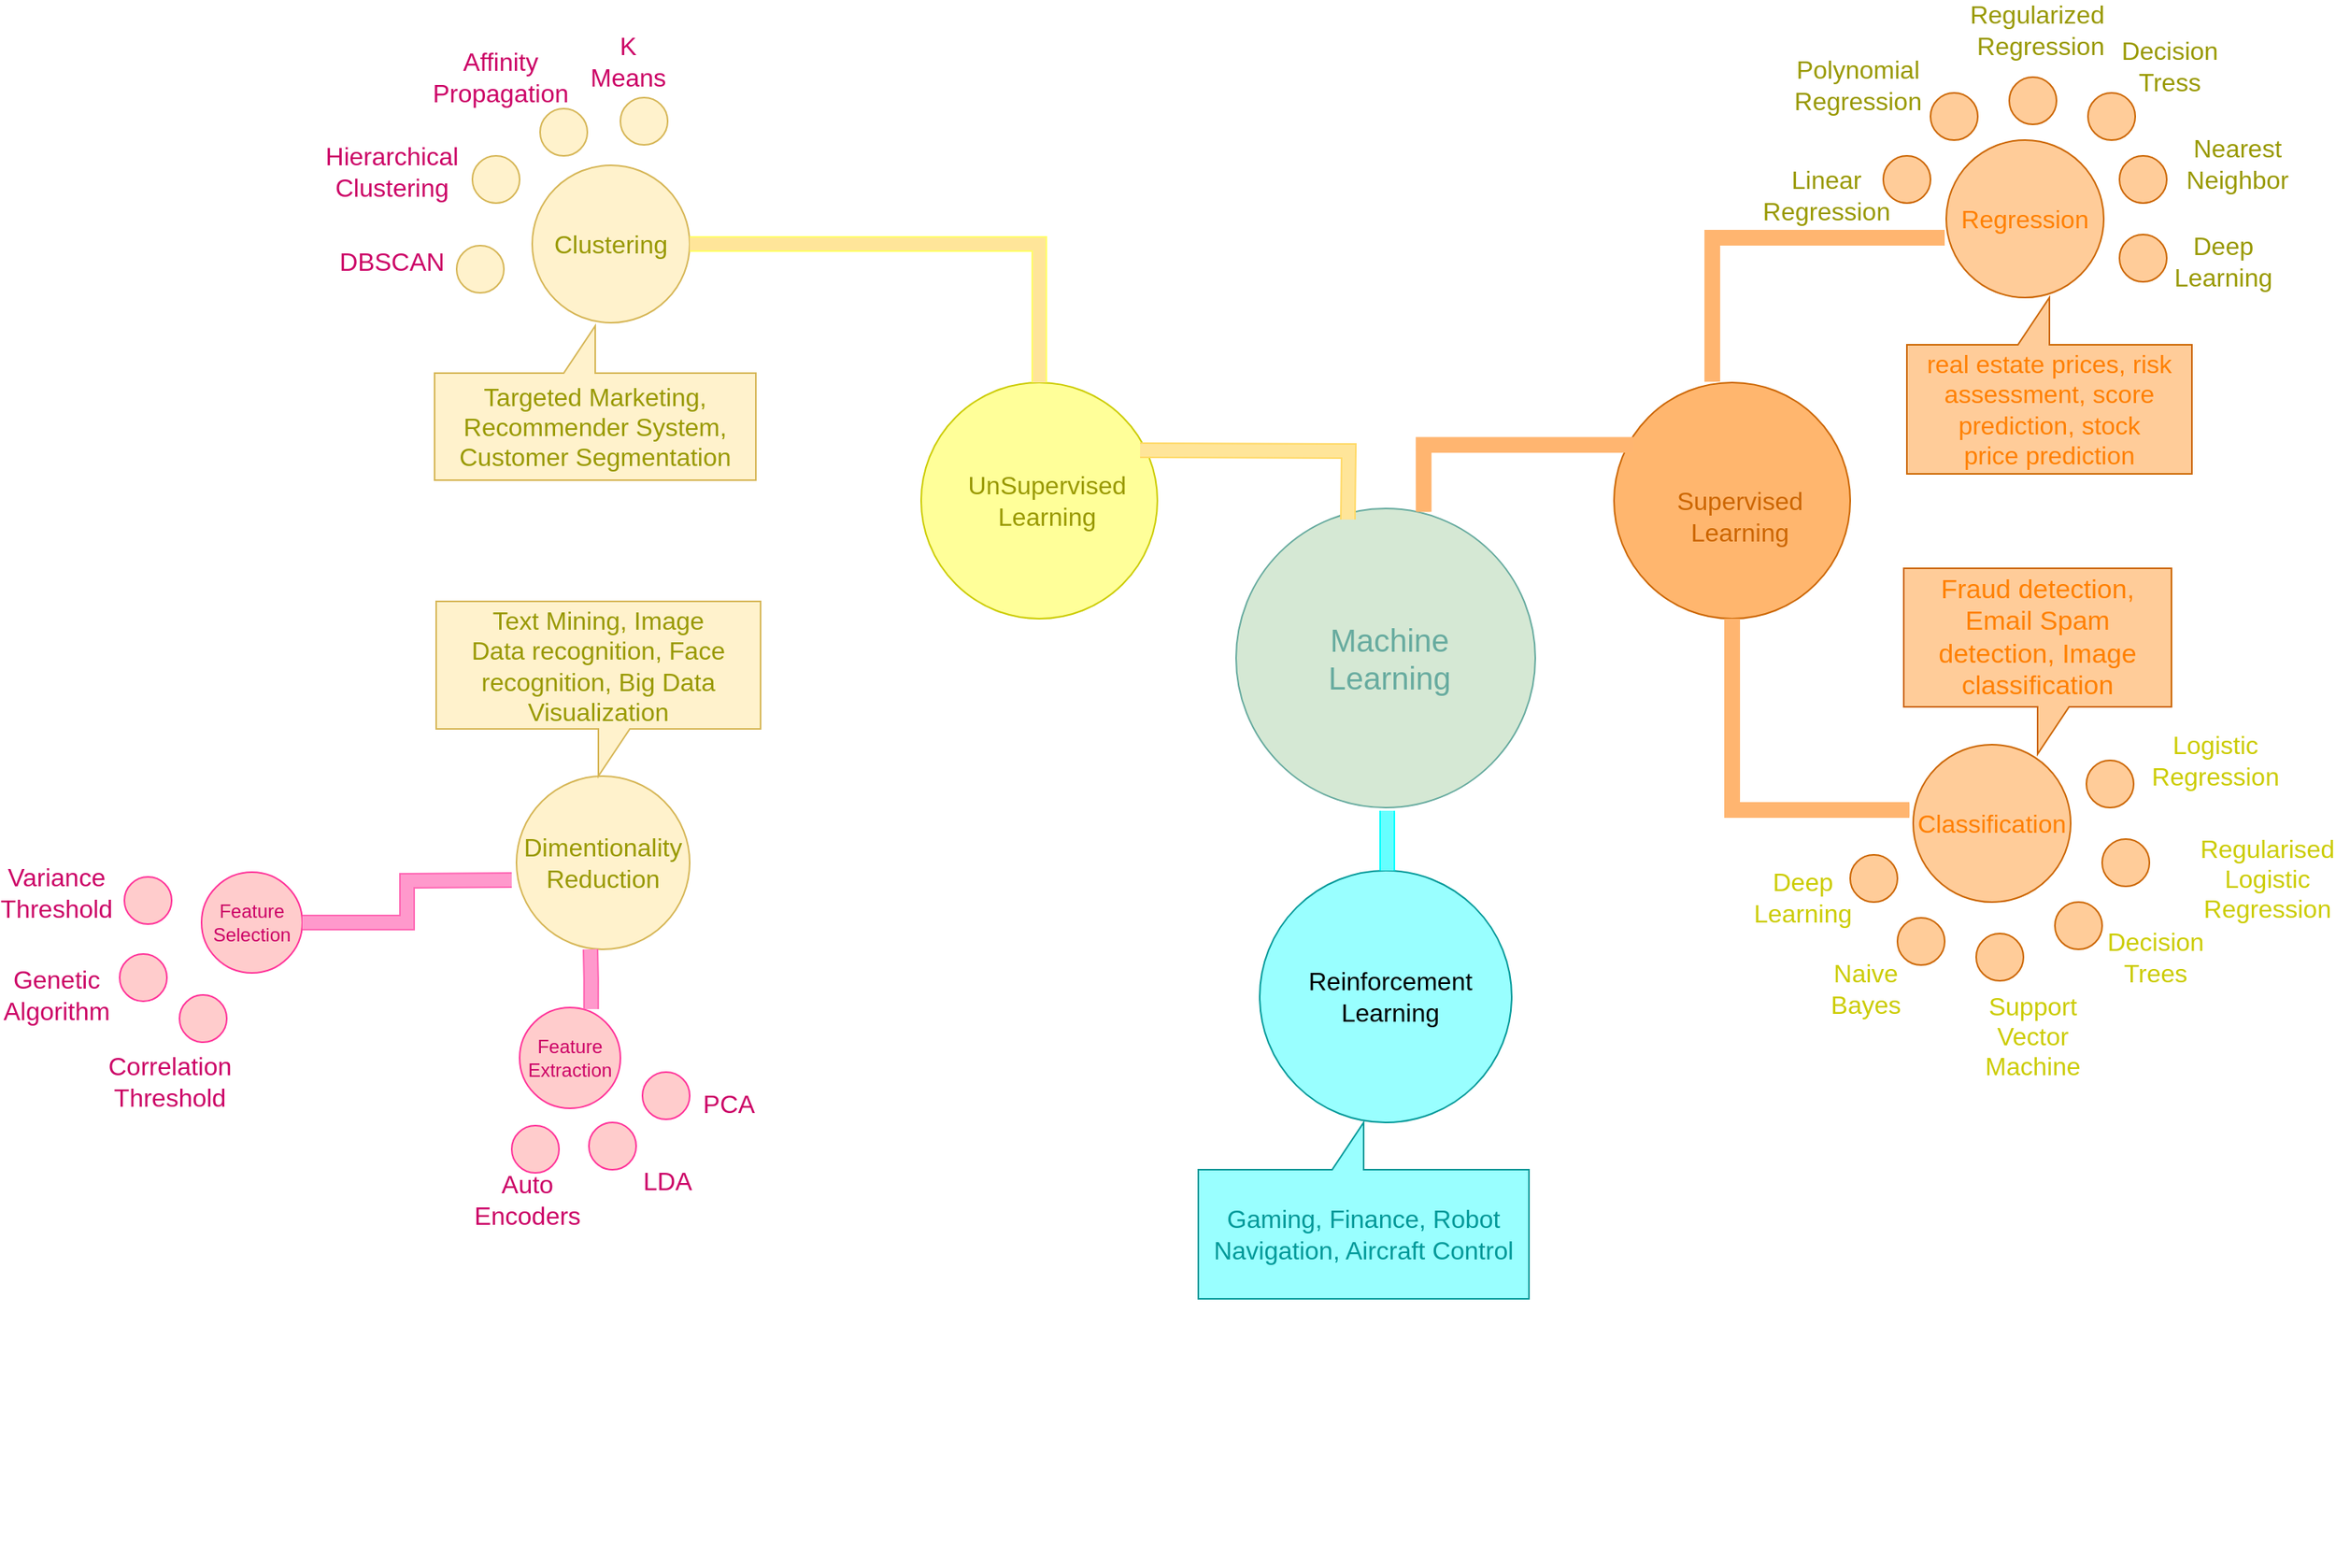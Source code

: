 <mxfile version="13.6.0" type="github">
  <diagram id="QuiynFQBWSvwr-dOyDzd" name="Page-1">
    <mxGraphModel dx="1888" dy="1599" grid="0" gridSize="10" guides="1" tooltips="1" connect="1" arrows="1" fold="1" page="1" pageScale="1" pageWidth="850" pageHeight="1100" math="0" shadow="0">
      <root>
        <mxCell id="0" />
        <mxCell id="1" parent="0" />
        <mxCell id="P-y4f1cWEfWgXK431O_4-2" value="" style="ellipse;whiteSpace=wrap;html=1;aspect=fixed;fillColor=#D5E8D4;strokeColor=#67AB9F;" vertex="1" parent="1">
          <mxGeometry x="320" y="170" width="190" height="190" as="geometry" />
        </mxCell>
        <mxCell id="P-y4f1cWEfWgXK431O_4-3" value="" style="ellipse;whiteSpace=wrap;html=1;aspect=fixed;fillColor=#FFB66E;strokeColor=#CC6600;" vertex="1" parent="1">
          <mxGeometry x="560" y="90" width="150" height="150" as="geometry" />
        </mxCell>
        <mxCell id="P-y4f1cWEfWgXK431O_4-4" value="" style="ellipse;whiteSpace=wrap;html=1;aspect=fixed;fillColor=#99FFFF;strokeColor=#009999;fontColor=#009999;" vertex="1" parent="1">
          <mxGeometry x="335" y="400" width="160" height="160" as="geometry" />
        </mxCell>
        <mxCell id="P-y4f1cWEfWgXK431O_4-5" value="" style="ellipse;whiteSpace=wrap;html=1;aspect=fixed;fillColor=#FFFF99;strokeColor=#CCCC00;" vertex="1" parent="1">
          <mxGeometry x="120" y="90" width="150" height="150" as="geometry" />
        </mxCell>
        <mxCell id="P-y4f1cWEfWgXK431O_4-6" value="UnSupervised&lt;br style=&quot;font-size: 16px;&quot;&gt;Learning" style="text;html=1;strokeColor=none;fillColor=none;align=center;verticalAlign=middle;whiteSpace=wrap;rounded=0;fontSize=16;fontColor=#999900;" vertex="1" parent="1">
          <mxGeometry x="150" y="140" width="100" height="50" as="geometry" />
        </mxCell>
        <mxCell id="P-y4f1cWEfWgXK431O_4-7" value="Machine Learning" style="text;html=1;strokeColor=none;fillColor=none;align=center;verticalAlign=middle;whiteSpace=wrap;rounded=0;fontSize=20;fontColor=#67AB9F;" vertex="1" parent="1">
          <mxGeometry x="380" y="235" width="75" height="60" as="geometry" />
        </mxCell>
        <mxCell id="P-y4f1cWEfWgXK431O_4-9" value="Supervised&lt;br&gt;Learning" style="text;strokeColor=none;fillColor=none;align=center;verticalAlign=middle;rounded=0;sketch=0;fontSize=16;labelBorderColor=none;whiteSpace=wrap;html=1;fontColor=#CC6600;" vertex="1" parent="1">
          <mxGeometry x="590" y="150" width="100" height="50" as="geometry" />
        </mxCell>
        <mxCell id="P-y4f1cWEfWgXK431O_4-10" value="Reinforcement&lt;br style=&quot;font-size: 16px;&quot;&gt;Learning" style="text;html=1;strokeColor=none;fillColor=none;align=center;verticalAlign=middle;whiteSpace=wrap;rounded=0;fontSize=16;" vertex="1" parent="1">
          <mxGeometry x="367.5" y="455" width="100" height="50" as="geometry" />
        </mxCell>
        <mxCell id="P-y4f1cWEfWgXK431O_4-12" value="Regression" style="ellipse;whiteSpace=wrap;html=1;aspect=fixed;fillColor=#FFCC99;strokeColor=#CC6600;fontSize=16;fontColor=#FF8000;" vertex="1" parent="1">
          <mxGeometry x="771" y="-64" width="100" height="100" as="geometry" />
        </mxCell>
        <mxCell id="P-y4f1cWEfWgXK431O_4-13" value="Classification" style="ellipse;whiteSpace=wrap;html=1;aspect=fixed;fillColor=#FFCC99;strokeColor=#CC6600;fontSize=16;fontColor=#FF8000;" vertex="1" parent="1">
          <mxGeometry x="750" y="320" width="100" height="100" as="geometry" />
        </mxCell>
        <mxCell id="P-y4f1cWEfWgXK431O_4-14" value="" style="ellipse;whiteSpace=wrap;html=1;aspect=fixed;fillColor=#FFCC99;strokeColor=#CC6600;fontSize=16;fontColor=#FF8000;" vertex="1" parent="1">
          <mxGeometry x="731" y="-54" width="30" height="30" as="geometry" />
        </mxCell>
        <mxCell id="P-y4f1cWEfWgXK431O_4-15" value="" style="ellipse;whiteSpace=wrap;html=1;aspect=fixed;fillColor=#FFCC99;strokeColor=#CC6600;fontSize=16;fontColor=#FF8000;" vertex="1" parent="1">
          <mxGeometry x="881" y="-4" width="30" height="30" as="geometry" />
        </mxCell>
        <mxCell id="P-y4f1cWEfWgXK431O_4-16" value="" style="ellipse;whiteSpace=wrap;html=1;aspect=fixed;fillColor=#FFCC99;strokeColor=#CC6600;fontSize=16;fontColor=#FF8000;" vertex="1" parent="1">
          <mxGeometry x="881" y="-54" width="30" height="30" as="geometry" />
        </mxCell>
        <mxCell id="P-y4f1cWEfWgXK431O_4-17" value="" style="ellipse;whiteSpace=wrap;html=1;aspect=fixed;fillColor=#FFCC99;strokeColor=#CC6600;fontSize=16;fontColor=#FF8000;" vertex="1" parent="1">
          <mxGeometry x="861" y="-94" width="30" height="30" as="geometry" />
        </mxCell>
        <mxCell id="P-y4f1cWEfWgXK431O_4-18" value="" style="ellipse;whiteSpace=wrap;html=1;aspect=fixed;fillColor=#FFCC99;strokeColor=#CC6600;fontSize=16;fontColor=#FF8000;" vertex="1" parent="1">
          <mxGeometry x="811" y="-104" width="30" height="30" as="geometry" />
        </mxCell>
        <mxCell id="P-y4f1cWEfWgXK431O_4-19" value="" style="ellipse;whiteSpace=wrap;html=1;aspect=fixed;fillColor=#FFCC99;strokeColor=#CC6600;fontSize=16;fontColor=#FF8000;" vertex="1" parent="1">
          <mxGeometry x="761" y="-94" width="30" height="30" as="geometry" />
        </mxCell>
        <mxCell id="P-y4f1cWEfWgXK431O_4-21" value="" style="ellipse;whiteSpace=wrap;html=1;aspect=fixed;fillColor=#FFCC99;strokeColor=#CC6600;fontSize=16;fontColor=#FF8000;" vertex="1" parent="1">
          <mxGeometry x="710" y="390" width="30" height="30" as="geometry" />
        </mxCell>
        <mxCell id="P-y4f1cWEfWgXK431O_4-22" value="" style="ellipse;whiteSpace=wrap;html=1;aspect=fixed;fillColor=#FFCC99;strokeColor=#CC6600;fontSize=16;fontColor=#FF8000;" vertex="1" parent="1">
          <mxGeometry x="740" y="430" width="30" height="30" as="geometry" />
        </mxCell>
        <mxCell id="P-y4f1cWEfWgXK431O_4-23" value="" style="ellipse;whiteSpace=wrap;html=1;aspect=fixed;fillColor=#FFCC99;strokeColor=#CC6600;fontSize=16;fontColor=#FF8000;" vertex="1" parent="1">
          <mxGeometry x="860" y="330" width="30" height="30" as="geometry" />
        </mxCell>
        <mxCell id="P-y4f1cWEfWgXK431O_4-24" value="" style="ellipse;whiteSpace=wrap;html=1;aspect=fixed;fillColor=#FFCC99;strokeColor=#CC6600;fontSize=16;fontColor=#FF8000;" vertex="1" parent="1">
          <mxGeometry x="790" y="440" width="30" height="30" as="geometry" />
        </mxCell>
        <mxCell id="P-y4f1cWEfWgXK431O_4-25" value="" style="ellipse;whiteSpace=wrap;html=1;aspect=fixed;fillColor=#FFCC99;strokeColor=#CC6600;fontSize=16;fontColor=#FF8000;" vertex="1" parent="1">
          <mxGeometry x="840" y="420" width="30" height="30" as="geometry" />
        </mxCell>
        <mxCell id="P-y4f1cWEfWgXK431O_4-26" value="" style="ellipse;whiteSpace=wrap;html=1;aspect=fixed;fillColor=#FFCC99;strokeColor=#CC6600;fontSize=16;fontColor=#FF8000;" vertex="1" parent="1">
          <mxGeometry x="870" y="380" width="30" height="30" as="geometry" />
        </mxCell>
        <mxCell id="P-y4f1cWEfWgXK431O_4-28" value="&lt;span style=&quot;font-size: 17px; line-height: 107%; font-family: calibri, sans-serif;&quot;&gt;Fraud detection,&lt;br style=&quot;font-size: 17px;&quot;&gt;Email Spam detection, Image classification&lt;/span&gt;" style="shape=callout;whiteSpace=wrap;html=1;perimeter=calloutPerimeter;fillColor=#FFCC99;strokeColor=#CC6600;fontSize=17;fontColor=#FF8000;" vertex="1" parent="1">
          <mxGeometry x="744" y="208" width="170" height="118" as="geometry" />
        </mxCell>
        <mxCell id="P-y4f1cWEfWgXK431O_4-29" value="&lt;p class=&quot;graf&quot; style=&quot;font-size: 16px&quot;&gt;&lt;font style=&quot;font-size: 16px&quot;&gt;real estate prices, risk assessment, score prediction, stock&lt;br&gt;price prediction&lt;/font&gt;&lt;/p&gt;" style="shape=callout;whiteSpace=wrap;html=1;perimeter=calloutPerimeter;direction=west;fillColor=#FFCC99;strokeColor=#CC6600;fontColor=#FF8000;fontSize=16;" vertex="1" parent="1">
          <mxGeometry x="746" y="36" width="181" height="112" as="geometry" />
        </mxCell>
        <mxCell id="P-y4f1cWEfWgXK431O_4-30" value="&lt;br style=&quot;font-size: 16px;&quot;&gt;&lt;br style=&quot;font-size: 16px;&quot;&gt;&lt;br style=&quot;font-size: 16px;&quot;&gt;&lt;br style=&quot;font-size: 16px;&quot;&gt;&lt;br style=&quot;font-size: 16px;&quot;&gt;&lt;br style=&quot;font-size: 16px;&quot;&gt;&lt;br style=&quot;font-size: 16px;&quot;&gt;&lt;br style=&quot;font-size: 16px;&quot;&gt;&lt;br style=&quot;font-size: 16px;&quot;&gt;&lt;br style=&quot;font-size: 16px;&quot;&gt;Gaming, Finance, Robot Navigation, Aircraft Control&lt;br style=&quot;font-size: 16px;&quot;&gt;&lt;br style=&quot;font-size: 16px;&quot;&gt;&lt;br style=&quot;font-size: 16px;&quot;&gt;&lt;br style=&quot;font-size: 16px;&quot;&gt;&lt;br style=&quot;font-size: 16px;&quot;&gt;&lt;br style=&quot;font-size: 16px;&quot;&gt;&lt;br style=&quot;font-size: 16px;&quot;&gt;&lt;br style=&quot;font-size: 16px;&quot;&gt;&lt;br style=&quot;font-size: 16px;&quot;&gt;&lt;br style=&quot;font-size: 16px;&quot;&gt;&lt;br style=&quot;font-size: 16px;&quot;&gt;" style="shape=callout;whiteSpace=wrap;html=1;perimeter=calloutPerimeter;direction=west;fontColor=#009999;strokeColor=#009999;fillColor=#99FFFF;fontSize=16;" vertex="1" parent="1">
          <mxGeometry x="296" y="560" width="210" height="112" as="geometry" />
        </mxCell>
        <mxCell id="P-y4f1cWEfWgXK431O_4-31" value="Clustering" style="ellipse;whiteSpace=wrap;html=1;aspect=fixed;fillColor=#fff2cc;strokeColor=#d6b656;fontSize=16;fontColor=#999900;" vertex="1" parent="1">
          <mxGeometry x="-127" y="-48" width="100" height="100" as="geometry" />
        </mxCell>
        <mxCell id="P-y4f1cWEfWgXK431O_4-32" value="Dimentionality&lt;br style=&quot;font-size: 16px;&quot;&gt;Reduction" style="ellipse;whiteSpace=wrap;html=1;aspect=fixed;fillColor=#fff2cc;strokeColor=#d6b656;fontSize=16;fontColor=#999900;" vertex="1" parent="1">
          <mxGeometry x="-137" y="340" width="110" height="110" as="geometry" />
        </mxCell>
        <mxCell id="P-y4f1cWEfWgXK431O_4-34" value="" style="ellipse;whiteSpace=wrap;html=1;aspect=fixed;fillColor=#fff2cc;strokeColor=#d6b656;" vertex="1" parent="1">
          <mxGeometry x="-71" y="-91" width="30" height="30" as="geometry" />
        </mxCell>
        <mxCell id="P-y4f1cWEfWgXK431O_4-35" value="" style="ellipse;whiteSpace=wrap;html=1;aspect=fixed;fillColor=#fff2cc;strokeColor=#d6b656;" vertex="1" parent="1">
          <mxGeometry x="-122" y="-84" width="30" height="30" as="geometry" />
        </mxCell>
        <mxCell id="P-y4f1cWEfWgXK431O_4-36" value="" style="ellipse;whiteSpace=wrap;html=1;aspect=fixed;fillColor=#fff2cc;strokeColor=#d6b656;" vertex="1" parent="1">
          <mxGeometry x="-165" y="-54" width="30" height="30" as="geometry" />
        </mxCell>
        <mxCell id="P-y4f1cWEfWgXK431O_4-37" value="" style="ellipse;whiteSpace=wrap;html=1;aspect=fixed;fillColor=#fff2cc;strokeColor=#d6b656;" vertex="1" parent="1">
          <mxGeometry x="-175" y="3" width="30" height="30" as="geometry" />
        </mxCell>
        <mxCell id="P-y4f1cWEfWgXK431O_4-41" value="Feature&lt;br&gt;Selection" style="ellipse;whiteSpace=wrap;html=1;aspect=fixed;fillColor=#ffcccc;strokeColor=#FF3399;fontColor=#CC0066;" vertex="1" parent="1">
          <mxGeometry x="-337" y="401" width="64" height="64" as="geometry" />
        </mxCell>
        <mxCell id="P-y4f1cWEfWgXK431O_4-45" value="&lt;span style=&quot;line-height: 107% ; font-family: &amp;#34;calibri&amp;#34; , sans-serif&quot;&gt;Text Mining, Image&lt;br/&gt;Data recognition, Face recognition, Big Data Visualization&lt;/span&gt;" style="shape=callout;whiteSpace=wrap;html=1;perimeter=calloutPerimeter;strokeColor=#d6b656;fillColor=#fff2cc;fontSize=16;fontColor=#999900;" vertex="1" parent="1">
          <mxGeometry x="-188" y="229" width="206" height="111" as="geometry" />
        </mxCell>
        <mxCell id="P-y4f1cWEfWgXK431O_4-46" value="&lt;p class=&quot;graf&quot;&gt;Targeted Marketing, Recommender System, Customer Segmentation&lt;/p&gt;" style="shape=callout;whiteSpace=wrap;html=1;perimeter=calloutPerimeter;direction=west;fillColor=#fff2cc;strokeColor=#d6b656;fontSize=16;fontColor=#999900;" vertex="1" parent="1">
          <mxGeometry x="-189" y="54" width="204" height="98" as="geometry" />
        </mxCell>
        <mxCell id="P-y4f1cWEfWgXK431O_4-47" value="Feature&lt;br&gt;Extraction" style="ellipse;whiteSpace=wrap;html=1;aspect=fixed;fillColor=#ffcccc;strokeColor=#FF3399;fontColor=#CC0066;" vertex="1" parent="1">
          <mxGeometry x="-135" y="487" width="64" height="64" as="geometry" />
        </mxCell>
        <mxCell id="P-y4f1cWEfWgXK431O_4-49" value="" style="ellipse;whiteSpace=wrap;html=1;aspect=fixed;fillColor=#ffcccc;strokeColor=#FF3399;" vertex="1" parent="1">
          <mxGeometry x="-386" y="404" width="30" height="30" as="geometry" />
        </mxCell>
        <mxCell id="P-y4f1cWEfWgXK431O_4-51" value="" style="ellipse;whiteSpace=wrap;html=1;aspect=fixed;fillColor=#ffcccc;strokeColor=#FF3399;" vertex="1" parent="1">
          <mxGeometry x="-389" y="453" width="30" height="30" as="geometry" />
        </mxCell>
        <mxCell id="P-y4f1cWEfWgXK431O_4-52" value="" style="ellipse;whiteSpace=wrap;html=1;aspect=fixed;fillColor=#ffcccc;strokeColor=#FF3399;" vertex="1" parent="1">
          <mxGeometry x="-351" y="479" width="30" height="30" as="geometry" />
        </mxCell>
        <mxCell id="P-y4f1cWEfWgXK431O_4-54" value="Linear Regression" style="text;html=1;strokeColor=none;fillColor=none;align=center;verticalAlign=middle;whiteSpace=wrap;rounded=0;sketch=0;fontSize=16;fontColor=#999900;" vertex="1" parent="1">
          <mxGeometry x="675" y="-39" width="40" height="20" as="geometry" />
        </mxCell>
        <mxCell id="P-y4f1cWEfWgXK431O_4-55" value="Polynomial Regression" style="text;html=1;strokeColor=none;fillColor=none;align=center;verticalAlign=middle;whiteSpace=wrap;rounded=0;sketch=0;fontSize=16;fontColor=#999900;" vertex="1" parent="1">
          <mxGeometry x="695" y="-109" width="40" height="20" as="geometry" />
        </mxCell>
        <mxCell id="P-y4f1cWEfWgXK431O_4-56" value="Regularized&amp;nbsp;&lt;br&gt;Regression" style="text;html=1;strokeColor=none;fillColor=none;align=center;verticalAlign=middle;whiteSpace=wrap;rounded=0;sketch=0;fontSize=16;fontColor=#999900;" vertex="1" parent="1">
          <mxGeometry x="811" y="-144" width="40" height="20" as="geometry" />
        </mxCell>
        <mxCell id="P-y4f1cWEfWgXK431O_4-57" value="Decision Tress" style="text;html=1;strokeColor=none;fillColor=none;align=center;verticalAlign=middle;whiteSpace=wrap;rounded=0;sketch=0;fontSize=16;fontColor=#999900;" vertex="1" parent="1">
          <mxGeometry x="893" y="-121" width="40" height="20" as="geometry" />
        </mxCell>
        <mxCell id="P-y4f1cWEfWgXK431O_4-58" value="Nearest Neighbor" style="text;html=1;strokeColor=none;fillColor=none;align=center;verticalAlign=middle;whiteSpace=wrap;rounded=0;sketch=0;fontSize=16;fontColor=#999900;" vertex="1" parent="1">
          <mxGeometry x="936" y="-59" width="40" height="20" as="geometry" />
        </mxCell>
        <mxCell id="P-y4f1cWEfWgXK431O_4-60" value="Deep Learning" style="text;html=1;strokeColor=none;fillColor=none;align=center;verticalAlign=middle;whiteSpace=wrap;rounded=0;sketch=0;fontSize=16;fontColor=#999900;" vertex="1" parent="1">
          <mxGeometry x="927" y="3" width="40" height="20" as="geometry" />
        </mxCell>
        <mxCell id="P-y4f1cWEfWgXK431O_4-61" value="Logistic Regression" style="text;html=1;strokeColor=none;fillColor=none;align=center;verticalAlign=middle;whiteSpace=wrap;rounded=0;sketch=0;fontSize=16;fontColor=#CCCC00;" vertex="1" parent="1">
          <mxGeometry x="922" y="320" width="40" height="20" as="geometry" />
        </mxCell>
        <mxCell id="P-y4f1cWEfWgXK431O_4-62" value="Regularised&lt;br&gt;Logistic Regression" style="text;html=1;strokeColor=none;fillColor=none;align=center;verticalAlign=middle;whiteSpace=wrap;rounded=0;sketch=0;fontSize=16;fontColor=#CCCC00;" vertex="1" parent="1">
          <mxGeometry x="955" y="395" width="40" height="20" as="geometry" />
        </mxCell>
        <mxCell id="P-y4f1cWEfWgXK431O_4-64" value="Decision Trees" style="text;html=1;strokeColor=none;fillColor=none;align=center;verticalAlign=middle;whiteSpace=wrap;rounded=0;sketch=0;fontSize=16;fontColor=#CCCC00;" vertex="1" parent="1">
          <mxGeometry x="884" y="445" width="40" height="20" as="geometry" />
        </mxCell>
        <mxCell id="P-y4f1cWEfWgXK431O_4-65" value="Support Vector Machine" style="text;html=1;strokeColor=none;fillColor=none;align=center;verticalAlign=middle;whiteSpace=wrap;rounded=0;sketch=0;fontSize=16;fontColor=#CCCC00;" vertex="1" parent="1">
          <mxGeometry x="806" y="495" width="40" height="20" as="geometry" />
        </mxCell>
        <mxCell id="P-y4f1cWEfWgXK431O_4-67" value="Naive Bayes" style="text;html=1;strokeColor=none;fillColor=none;align=center;verticalAlign=middle;whiteSpace=wrap;rounded=0;sketch=0;fontSize=16;fontColor=#CCCC00;" vertex="1" parent="1">
          <mxGeometry x="700" y="465" width="40" height="20" as="geometry" />
        </mxCell>
        <mxCell id="P-y4f1cWEfWgXK431O_4-68" value="Deep Learning" style="text;html=1;strokeColor=none;fillColor=none;align=center;verticalAlign=middle;whiteSpace=wrap;rounded=0;sketch=0;fontSize=16;fontColor=#CCCC00;" vertex="1" parent="1">
          <mxGeometry x="660" y="407" width="40" height="20" as="geometry" />
        </mxCell>
        <mxCell id="P-y4f1cWEfWgXK431O_4-71" value="K Means" style="text;html=1;strokeColor=none;fillColor=none;align=center;verticalAlign=middle;whiteSpace=wrap;rounded=0;sketch=0;fontSize=16;fontColor=#CC0066;" vertex="1" parent="1">
          <mxGeometry x="-86" y="-124" width="40" height="20" as="geometry" />
        </mxCell>
        <mxCell id="P-y4f1cWEfWgXK431O_4-72" value="Affinity Propagation" style="text;html=1;strokeColor=none;fillColor=none;align=center;verticalAlign=middle;whiteSpace=wrap;rounded=0;sketch=0;fontSize=16;fontColor=#CC0066;" vertex="1" parent="1">
          <mxGeometry x="-167" y="-114" width="40" height="20" as="geometry" />
        </mxCell>
        <mxCell id="P-y4f1cWEfWgXK431O_4-73" value="Hierarchical Clustering" style="text;html=1;strokeColor=none;fillColor=none;align=center;verticalAlign=middle;whiteSpace=wrap;rounded=0;sketch=0;fontSize=16;fontColor=#CC0066;" vertex="1" parent="1">
          <mxGeometry x="-259" y="-54" width="86" height="20" as="geometry" />
        </mxCell>
        <mxCell id="P-y4f1cWEfWgXK431O_4-77" value="DBSCAN" style="text;html=1;strokeColor=none;fillColor=none;align=center;verticalAlign=middle;whiteSpace=wrap;rounded=0;sketch=0;fontSize=16;fontColor=#CC0066;" vertex="1" parent="1">
          <mxGeometry x="-236" y="3" width="40" height="20" as="geometry" />
        </mxCell>
        <mxCell id="P-y4f1cWEfWgXK431O_4-78" value="" style="ellipse;whiteSpace=wrap;html=1;aspect=fixed;fillColor=#ffcccc;strokeColor=#FF3399;" vertex="1" parent="1">
          <mxGeometry x="-140" y="562" width="30" height="30" as="geometry" />
        </mxCell>
        <mxCell id="P-y4f1cWEfWgXK431O_4-79" value="" style="ellipse;whiteSpace=wrap;html=1;aspect=fixed;fillColor=#ffcccc;strokeColor=#FF3399;" vertex="1" parent="1">
          <mxGeometry x="-91" y="560" width="30" height="30" as="geometry" />
        </mxCell>
        <mxCell id="P-y4f1cWEfWgXK431O_4-80" value="" style="ellipse;whiteSpace=wrap;html=1;aspect=fixed;fillColor=#ffcccc;strokeColor=#FF3399;" vertex="1" parent="1">
          <mxGeometry x="-57" y="528" width="30" height="30" as="geometry" />
        </mxCell>
        <mxCell id="P-y4f1cWEfWgXK431O_4-81" value="PCA" style="text;html=1;strokeColor=none;fillColor=none;align=center;verticalAlign=middle;whiteSpace=wrap;rounded=0;sketch=0;fontSize=16;fontColor=#CC0066;" vertex="1" parent="1">
          <mxGeometry x="-22" y="538" width="40" height="20" as="geometry" />
        </mxCell>
        <mxCell id="P-y4f1cWEfWgXK431O_4-82" value="LDA" style="text;html=1;strokeColor=none;fillColor=none;align=center;verticalAlign=middle;whiteSpace=wrap;rounded=0;sketch=0;fontSize=16;fontColor=#CC0066;" vertex="1" parent="1">
          <mxGeometry x="-61" y="587" width="40" height="20" as="geometry" />
        </mxCell>
        <mxCell id="P-y4f1cWEfWgXK431O_4-83" value="Auto&lt;br&gt;Encoders" style="text;html=1;strokeColor=none;fillColor=none;align=center;verticalAlign=middle;whiteSpace=wrap;rounded=0;sketch=0;fontSize=16;fontColor=#CC0066;" vertex="1" parent="1">
          <mxGeometry x="-150" y="599" width="40" height="20" as="geometry" />
        </mxCell>
        <mxCell id="P-y4f1cWEfWgXK431O_4-85" value="Variance&lt;br&gt;Threshold" style="text;html=1;strokeColor=none;fillColor=none;align=center;verticalAlign=middle;whiteSpace=wrap;rounded=0;sketch=0;fontSize=16;fontColor=#CC0066;" vertex="1" parent="1">
          <mxGeometry x="-449" y="404" width="40" height="20" as="geometry" />
        </mxCell>
        <mxCell id="P-y4f1cWEfWgXK431O_4-86" value="Correlation&lt;br&gt;Threshold" style="text;html=1;strokeColor=none;fillColor=none;align=center;verticalAlign=middle;whiteSpace=wrap;rounded=0;sketch=0;fontSize=16;fontColor=#CC0066;" vertex="1" parent="1">
          <mxGeometry x="-377" y="524" width="40" height="20" as="geometry" />
        </mxCell>
        <mxCell id="P-y4f1cWEfWgXK431O_4-87" value="Genetic&lt;br&gt;Algorithm" style="text;html=1;strokeColor=none;fillColor=none;align=center;verticalAlign=middle;whiteSpace=wrap;rounded=0;sketch=0;fontSize=16;fontColor=#CC0066;" vertex="1" parent="1">
          <mxGeometry x="-449" y="469" width="40" height="20" as="geometry" />
        </mxCell>
        <mxCell id="P-y4f1cWEfWgXK431O_4-97" value="" style="shape=filledEdge;rounded=0;fixDash=1;endArrow=none;strokeWidth=10;edgeStyle=orthogonalEdgeStyle;fontSize=16;fontColor=#CC0066;exitX=1;exitY=0.5;exitDx=0;exitDy=0;fillColor=#FFE599;strokeColor=#FFFF66;" edge="1" parent="1" source="P-y4f1cWEfWgXK431O_4-31" target="P-y4f1cWEfWgXK431O_4-5">
          <mxGeometry width="60" height="40" relative="1" as="geometry">
            <mxPoint x="69" y="63" as="sourcePoint" />
            <mxPoint x="129" y="23" as="targetPoint" />
          </mxGeometry>
        </mxCell>
        <mxCell id="P-y4f1cWEfWgXK431O_4-98" value="" style="shape=filledEdge;rounded=0;fixDash=1;endArrow=none;strokeWidth=10;edgeStyle=orthogonalEdgeStyle;fontSize=16;fontColor=#CC0066;fillColor=#FFE599;strokeColor=#FFD966;" edge="1" parent="1">
          <mxGeometry width="60" height="40" relative="1" as="geometry">
            <mxPoint x="259" y="133" as="sourcePoint" />
            <mxPoint x="391" y="177" as="targetPoint" />
          </mxGeometry>
        </mxCell>
        <mxCell id="P-y4f1cWEfWgXK431O_4-99" value="" style="shape=filledEdge;rounded=0;fixDash=1;endArrow=none;strokeWidth=10;edgeStyle=orthogonalEdgeStyle;fontSize=16;fontColor=#CC0066;entryX=0.085;entryY=0.264;entryDx=0;entryDy=0;entryPerimeter=0;exitX=0.627;exitY=0.011;exitDx=0;exitDy=0;exitPerimeter=0;fillColor=#FFB570;strokeColor=#FFB570;" edge="1" parent="1" source="P-y4f1cWEfWgXK431O_4-2" target="P-y4f1cWEfWgXK431O_4-3">
          <mxGeometry width="60" height="40" relative="1" as="geometry">
            <mxPoint x="209" y="133" as="sourcePoint" />
            <mxPoint x="269" y="93" as="targetPoint" />
            <Array as="points">
              <mxPoint x="439" y="130" />
            </Array>
          </mxGeometry>
        </mxCell>
        <mxCell id="P-y4f1cWEfWgXK431O_4-100" value="" style="shape=filledEdge;rounded=0;fixDash=1;endArrow=none;strokeWidth=10;edgeStyle=orthogonalEdgeStyle;fontSize=16;fontColor=#CC0066;fillColor=#66FFFF;strokeColor=#00FFFF;" edge="1" parent="1">
          <mxGeometry width="60" height="40" relative="1" as="geometry">
            <mxPoint x="416" y="400" as="sourcePoint" />
            <mxPoint x="416" y="362" as="targetPoint" />
          </mxGeometry>
        </mxCell>
        <mxCell id="P-y4f1cWEfWgXK431O_4-101" value="" style="shape=filledEdge;rounded=0;fixDash=1;endArrow=none;strokeWidth=10;fillColor=#FF99CC;edgeStyle=orthogonalEdgeStyle;fontSize=16;fontColor=#CC0066;exitX=0.709;exitY=0.016;exitDx=0;exitDy=0;exitPerimeter=0;strokeColor=#FF66B3;" edge="1" parent="1" source="P-y4f1cWEfWgXK431O_4-47">
          <mxGeometry width="60" height="40" relative="1" as="geometry">
            <mxPoint x="-140" y="477" as="sourcePoint" />
            <mxPoint x="-90" y="450" as="targetPoint" />
          </mxGeometry>
        </mxCell>
        <mxCell id="P-y4f1cWEfWgXK431O_4-102" value="" style="shape=filledEdge;rounded=0;fixDash=1;endArrow=none;strokeWidth=10;edgeStyle=orthogonalEdgeStyle;fontSize=16;fontColor=#CC0066;exitX=1;exitY=0.5;exitDx=0;exitDy=0;fillColor=#FF99CC;strokeColor=#FF66B3;" edge="1" parent="1" source="P-y4f1cWEfWgXK431O_4-41">
          <mxGeometry width="60" height="40" relative="1" as="geometry">
            <mxPoint x="-140" y="477" as="sourcePoint" />
            <mxPoint x="-140" y="406" as="targetPoint" />
          </mxGeometry>
        </mxCell>
        <mxCell id="P-y4f1cWEfWgXK431O_4-103" value="" style="shape=filledEdge;rounded=0;fixDash=1;endArrow=none;strokeWidth=10;fillColor=#FFB570;edgeStyle=orthogonalEdgeStyle;fontSize=16;fontColor=#CC0066;exitX=0.416;exitY=-0.003;exitDx=0;exitDy=0;exitPerimeter=0;strokeColor=#FFB570;" edge="1" parent="1" source="P-y4f1cWEfWgXK431O_4-3">
          <mxGeometry width="60" height="40" relative="1" as="geometry">
            <mxPoint x="678" y="153" as="sourcePoint" />
            <mxPoint x="770" y="-2" as="targetPoint" />
            <Array as="points">
              <mxPoint x="622" y="-2" />
            </Array>
          </mxGeometry>
        </mxCell>
        <mxCell id="P-y4f1cWEfWgXK431O_4-104" value="" style="shape=filledEdge;rounded=0;fixDash=1;endArrow=none;strokeWidth=10;fillColor=#FFB570;edgeStyle=orthogonalEdgeStyle;fontSize=16;fontColor=#CC0066;exitX=0.5;exitY=1;exitDx=0;exitDy=0;strokeColor=#FFB570;" edge="1" parent="1" source="P-y4f1cWEfWgXK431O_4-3">
          <mxGeometry width="60" height="40" relative="1" as="geometry">
            <mxPoint x="600.0" y="453.0" as="sourcePoint" />
            <mxPoint x="747.6" y="361.45" as="targetPoint" />
            <Array as="points">
              <mxPoint x="635" y="362" />
            </Array>
          </mxGeometry>
        </mxCell>
      </root>
    </mxGraphModel>
  </diagram>
</mxfile>

